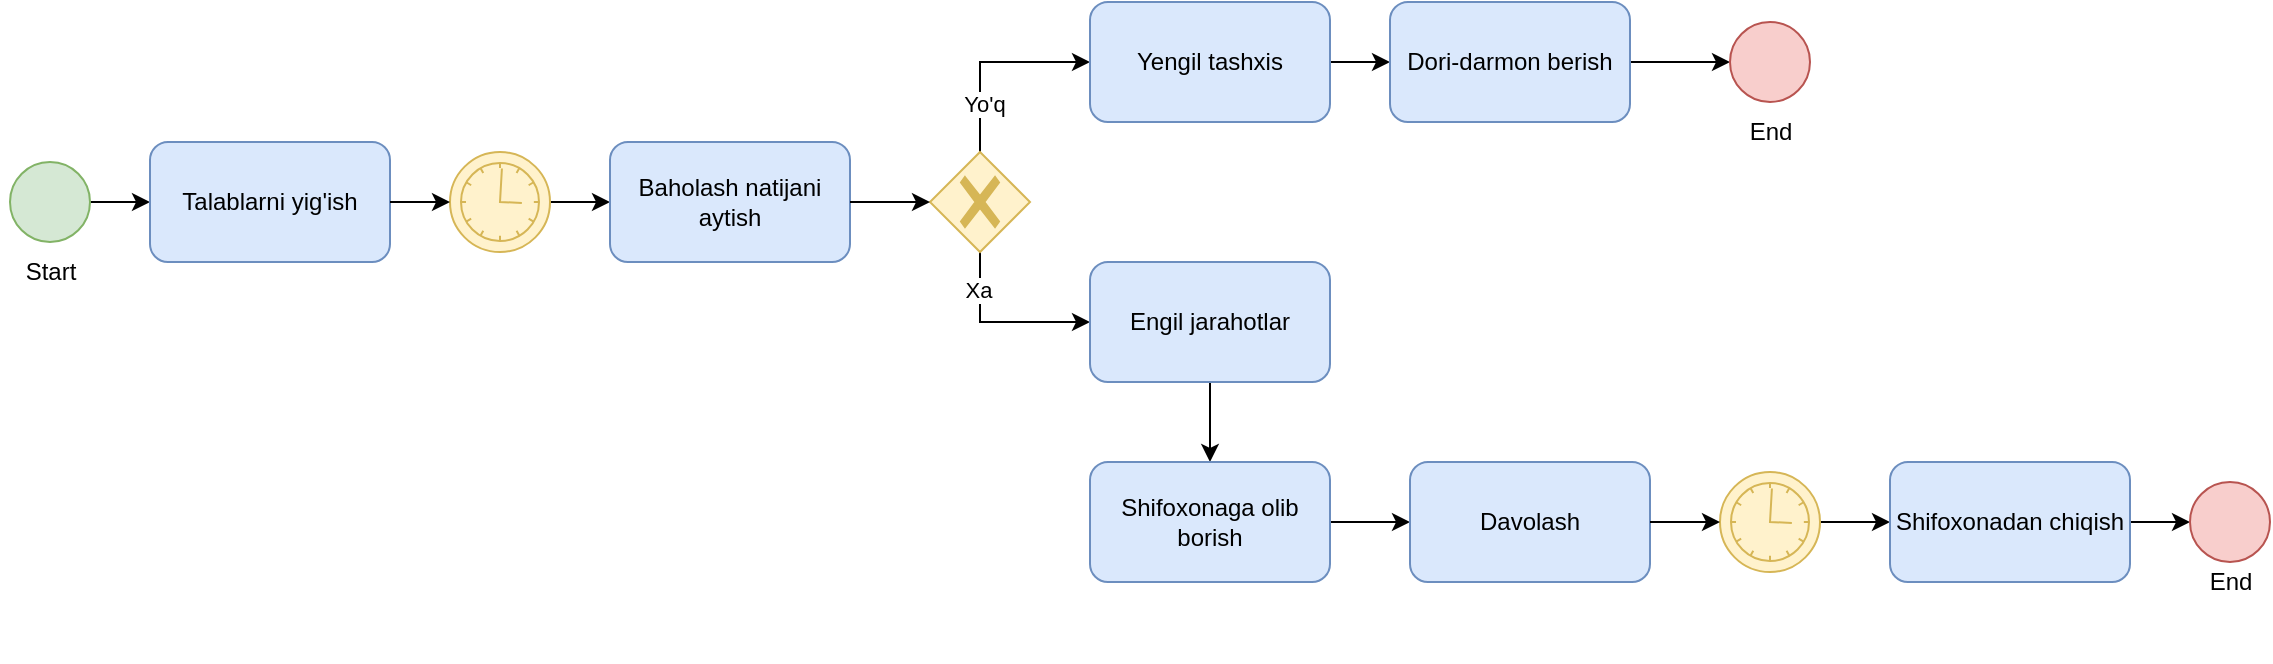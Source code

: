 <mxfile version="23.1.4" type="device">
  <diagram name="Page-1" id="qyOxzfhANkvgEsWqtsQP">
    <mxGraphModel dx="926" dy="460" grid="1" gridSize="10" guides="1" tooltips="1" connect="1" arrows="1" fold="1" page="1" pageScale="1" pageWidth="850" pageHeight="1100" math="0" shadow="0">
      <root>
        <mxCell id="0" />
        <mxCell id="1" parent="0" />
        <mxCell id="mWp2Q2lUFcvzfzCd3Jb8-4" style="edgeStyle=orthogonalEdgeStyle;rounded=0;orthogonalLoop=1;jettySize=auto;html=1;entryX=0;entryY=0.5;entryDx=0;entryDy=0;" edge="1" parent="1" source="mWp2Q2lUFcvzfzCd3Jb8-1" target="mWp2Q2lUFcvzfzCd3Jb8-3">
          <mxGeometry relative="1" as="geometry" />
        </mxCell>
        <mxCell id="mWp2Q2lUFcvzfzCd3Jb8-1" value="" style="ellipse;whiteSpace=wrap;html=1;aspect=fixed;fillColor=#d5e8d4;strokeColor=#82b366;" vertex="1" parent="1">
          <mxGeometry x="80" y="730" width="40" height="40" as="geometry" />
        </mxCell>
        <mxCell id="mWp2Q2lUFcvzfzCd3Jb8-2" value="Start" style="text;html=1;align=center;verticalAlign=middle;resizable=0;points=[];autosize=1;strokeColor=none;fillColor=none;" vertex="1" parent="1">
          <mxGeometry x="75" y="770" width="50" height="30" as="geometry" />
        </mxCell>
        <mxCell id="mWp2Q2lUFcvzfzCd3Jb8-3" value="Talablarni yig&#39;ish" style="rounded=1;whiteSpace=wrap;html=1;fillColor=#dae8fc;strokeColor=#6c8ebf;" vertex="1" parent="1">
          <mxGeometry x="150" y="720" width="120" height="60" as="geometry" />
        </mxCell>
        <mxCell id="mWp2Q2lUFcvzfzCd3Jb8-8" style="edgeStyle=orthogonalEdgeStyle;rounded=0;orthogonalLoop=1;jettySize=auto;html=1;" edge="1" parent="1" source="mWp2Q2lUFcvzfzCd3Jb8-5" target="mWp2Q2lUFcvzfzCd3Jb8-7">
          <mxGeometry relative="1" as="geometry" />
        </mxCell>
        <mxCell id="mWp2Q2lUFcvzfzCd3Jb8-5" value="" style="points=[[0.145,0.145,0],[0.5,0,0],[0.855,0.145,0],[1,0.5,0],[0.855,0.855,0],[0.5,1,0],[0.145,0.855,0],[0,0.5,0]];shape=mxgraph.bpmn.event;html=1;verticalLabelPosition=bottom;labelBackgroundColor=#ffffff;verticalAlign=top;align=center;perimeter=ellipsePerimeter;outlineConnect=0;aspect=fixed;outline=standard;symbol=timer;fillColor=#fff2cc;strokeColor=#d6b656;" vertex="1" parent="1">
          <mxGeometry x="300" y="725" width="50" height="50" as="geometry" />
        </mxCell>
        <mxCell id="mWp2Q2lUFcvzfzCd3Jb8-6" style="edgeStyle=orthogonalEdgeStyle;rounded=0;orthogonalLoop=1;jettySize=auto;html=1;entryX=0;entryY=0.5;entryDx=0;entryDy=0;entryPerimeter=0;" edge="1" parent="1" source="mWp2Q2lUFcvzfzCd3Jb8-3" target="mWp2Q2lUFcvzfzCd3Jb8-5">
          <mxGeometry relative="1" as="geometry" />
        </mxCell>
        <mxCell id="mWp2Q2lUFcvzfzCd3Jb8-7" value="Baholash natijani aytish" style="rounded=1;whiteSpace=wrap;html=1;fillColor=#dae8fc;strokeColor=#6c8ebf;" vertex="1" parent="1">
          <mxGeometry x="380" y="720" width="120" height="60" as="geometry" />
        </mxCell>
        <mxCell id="mWp2Q2lUFcvzfzCd3Jb8-14" style="edgeStyle=orthogonalEdgeStyle;rounded=0;orthogonalLoop=1;jettySize=auto;html=1;entryX=0;entryY=0.5;entryDx=0;entryDy=0;" edge="1" parent="1" source="mWp2Q2lUFcvzfzCd3Jb8-10" target="mWp2Q2lUFcvzfzCd3Jb8-12">
          <mxGeometry relative="1" as="geometry">
            <Array as="points">
              <mxPoint x="565" y="680" />
            </Array>
          </mxGeometry>
        </mxCell>
        <mxCell id="mWp2Q2lUFcvzfzCd3Jb8-18" value="Yo&#39;q" style="edgeLabel;html=1;align=center;verticalAlign=middle;resizable=0;points=[];" vertex="1" connectable="0" parent="mWp2Q2lUFcvzfzCd3Jb8-14">
          <mxGeometry x="-0.512" y="-2" relative="1" as="geometry">
            <mxPoint as="offset" />
          </mxGeometry>
        </mxCell>
        <mxCell id="mWp2Q2lUFcvzfzCd3Jb8-15" style="edgeStyle=orthogonalEdgeStyle;rounded=0;orthogonalLoop=1;jettySize=auto;html=1;entryX=0;entryY=0.5;entryDx=0;entryDy=0;" edge="1" parent="1" source="mWp2Q2lUFcvzfzCd3Jb8-10" target="mWp2Q2lUFcvzfzCd3Jb8-13">
          <mxGeometry relative="1" as="geometry">
            <Array as="points">
              <mxPoint x="565" y="810" />
            </Array>
          </mxGeometry>
        </mxCell>
        <mxCell id="mWp2Q2lUFcvzfzCd3Jb8-17" value="Xa" style="edgeLabel;html=1;align=center;verticalAlign=middle;resizable=0;points=[];" vertex="1" connectable="0" parent="mWp2Q2lUFcvzfzCd3Jb8-15">
          <mxGeometry x="-0.573" y="-1" relative="1" as="geometry">
            <mxPoint as="offset" />
          </mxGeometry>
        </mxCell>
        <mxCell id="mWp2Q2lUFcvzfzCd3Jb8-10" value="" style="points=[[0.25,0.25,0],[0.5,0,0],[0.75,0.25,0],[1,0.5,0],[0.75,0.75,0],[0.5,1,0],[0.25,0.75,0],[0,0.5,0]];shape=mxgraph.bpmn.gateway2;html=1;verticalLabelPosition=bottom;labelBackgroundColor=#ffffff;verticalAlign=top;align=center;perimeter=rhombusPerimeter;outlineConnect=0;outline=none;symbol=none;gwType=exclusive;fillColor=#fff2cc;strokeColor=#d6b656;" vertex="1" parent="1">
          <mxGeometry x="540" y="725" width="50" height="50" as="geometry" />
        </mxCell>
        <mxCell id="mWp2Q2lUFcvzfzCd3Jb8-11" style="edgeStyle=orthogonalEdgeStyle;rounded=0;orthogonalLoop=1;jettySize=auto;html=1;entryX=0;entryY=0.5;entryDx=0;entryDy=0;entryPerimeter=0;" edge="1" parent="1" source="mWp2Q2lUFcvzfzCd3Jb8-7" target="mWp2Q2lUFcvzfzCd3Jb8-10">
          <mxGeometry relative="1" as="geometry" />
        </mxCell>
        <mxCell id="mWp2Q2lUFcvzfzCd3Jb8-20" style="edgeStyle=orthogonalEdgeStyle;rounded=0;orthogonalLoop=1;jettySize=auto;html=1;entryX=0;entryY=0.5;entryDx=0;entryDy=0;" edge="1" parent="1" source="mWp2Q2lUFcvzfzCd3Jb8-12" target="mWp2Q2lUFcvzfzCd3Jb8-19">
          <mxGeometry relative="1" as="geometry" />
        </mxCell>
        <mxCell id="mWp2Q2lUFcvzfzCd3Jb8-12" value="Yengil tashxis" style="rounded=1;whiteSpace=wrap;html=1;fillColor=#dae8fc;strokeColor=#6c8ebf;" vertex="1" parent="1">
          <mxGeometry x="620" y="650" width="120" height="60" as="geometry" />
        </mxCell>
        <mxCell id="mWp2Q2lUFcvzfzCd3Jb8-25" style="edgeStyle=orthogonalEdgeStyle;rounded=0;orthogonalLoop=1;jettySize=auto;html=1;" edge="1" parent="1" source="mWp2Q2lUFcvzfzCd3Jb8-13" target="mWp2Q2lUFcvzfzCd3Jb8-24">
          <mxGeometry relative="1" as="geometry" />
        </mxCell>
        <mxCell id="mWp2Q2lUFcvzfzCd3Jb8-13" value="Engil jarahotlar" style="rounded=1;whiteSpace=wrap;html=1;fillColor=#dae8fc;strokeColor=#6c8ebf;" vertex="1" parent="1">
          <mxGeometry x="620" y="780" width="120" height="60" as="geometry" />
        </mxCell>
        <mxCell id="mWp2Q2lUFcvzfzCd3Jb8-22" style="edgeStyle=orthogonalEdgeStyle;rounded=0;orthogonalLoop=1;jettySize=auto;html=1;entryX=0;entryY=0.5;entryDx=0;entryDy=0;" edge="1" parent="1" source="mWp2Q2lUFcvzfzCd3Jb8-19" target="mWp2Q2lUFcvzfzCd3Jb8-21">
          <mxGeometry relative="1" as="geometry" />
        </mxCell>
        <mxCell id="mWp2Q2lUFcvzfzCd3Jb8-19" value="Dori-darmon berish" style="rounded=1;whiteSpace=wrap;html=1;fillColor=#dae8fc;strokeColor=#6c8ebf;" vertex="1" parent="1">
          <mxGeometry x="770" y="650" width="120" height="60" as="geometry" />
        </mxCell>
        <mxCell id="mWp2Q2lUFcvzfzCd3Jb8-21" value="" style="ellipse;whiteSpace=wrap;html=1;aspect=fixed;fillColor=#f8cecc;strokeColor=#b85450;" vertex="1" parent="1">
          <mxGeometry x="940" y="660" width="40" height="40" as="geometry" />
        </mxCell>
        <mxCell id="mWp2Q2lUFcvzfzCd3Jb8-23" value="End" style="text;html=1;align=center;verticalAlign=middle;resizable=0;points=[];autosize=1;strokeColor=none;fillColor=none;" vertex="1" parent="1">
          <mxGeometry x="940" y="700" width="40" height="30" as="geometry" />
        </mxCell>
        <mxCell id="mWp2Q2lUFcvzfzCd3Jb8-27" style="edgeStyle=orthogonalEdgeStyle;rounded=0;orthogonalLoop=1;jettySize=auto;html=1;entryX=0;entryY=0.5;entryDx=0;entryDy=0;" edge="1" parent="1" source="mWp2Q2lUFcvzfzCd3Jb8-24" target="mWp2Q2lUFcvzfzCd3Jb8-26">
          <mxGeometry relative="1" as="geometry" />
        </mxCell>
        <mxCell id="mWp2Q2lUFcvzfzCd3Jb8-24" value="Shifoxonaga olib borish" style="rounded=1;whiteSpace=wrap;html=1;fillColor=#dae8fc;strokeColor=#6c8ebf;" vertex="1" parent="1">
          <mxGeometry x="620" y="880" width="120" height="60" as="geometry" />
        </mxCell>
        <mxCell id="mWp2Q2lUFcvzfzCd3Jb8-26" value="Davolash" style="rounded=1;whiteSpace=wrap;html=1;fillColor=#dae8fc;strokeColor=#6c8ebf;" vertex="1" parent="1">
          <mxGeometry x="780" y="880" width="120" height="60" as="geometry" />
        </mxCell>
        <mxCell id="mWp2Q2lUFcvzfzCd3Jb8-31" style="edgeStyle=orthogonalEdgeStyle;rounded=0;orthogonalLoop=1;jettySize=auto;html=1;entryX=0;entryY=0.5;entryDx=0;entryDy=0;" edge="1" parent="1" source="mWp2Q2lUFcvzfzCd3Jb8-28" target="mWp2Q2lUFcvzfzCd3Jb8-30">
          <mxGeometry relative="1" as="geometry" />
        </mxCell>
        <mxCell id="mWp2Q2lUFcvzfzCd3Jb8-28" value="" style="points=[[0.145,0.145,0],[0.5,0,0],[0.855,0.145,0],[1,0.5,0],[0.855,0.855,0],[0.5,1,0],[0.145,0.855,0],[0,0.5,0]];shape=mxgraph.bpmn.event;html=1;verticalLabelPosition=bottom;labelBackgroundColor=#ffffff;verticalAlign=top;align=center;perimeter=ellipsePerimeter;outlineConnect=0;aspect=fixed;outline=standard;symbol=timer;fillColor=#fff2cc;strokeColor=#d6b656;" vertex="1" parent="1">
          <mxGeometry x="935" y="885" width="50" height="50" as="geometry" />
        </mxCell>
        <mxCell id="mWp2Q2lUFcvzfzCd3Jb8-29" style="edgeStyle=orthogonalEdgeStyle;rounded=0;orthogonalLoop=1;jettySize=auto;html=1;entryX=0;entryY=0.5;entryDx=0;entryDy=0;entryPerimeter=0;" edge="1" parent="1" source="mWp2Q2lUFcvzfzCd3Jb8-26" target="mWp2Q2lUFcvzfzCd3Jb8-28">
          <mxGeometry relative="1" as="geometry" />
        </mxCell>
        <mxCell id="mWp2Q2lUFcvzfzCd3Jb8-35" style="edgeStyle=orthogonalEdgeStyle;rounded=0;orthogonalLoop=1;jettySize=auto;html=1;" edge="1" parent="1" source="mWp2Q2lUFcvzfzCd3Jb8-30" target="mWp2Q2lUFcvzfzCd3Jb8-33">
          <mxGeometry relative="1" as="geometry" />
        </mxCell>
        <mxCell id="mWp2Q2lUFcvzfzCd3Jb8-30" value="Shifoxonadan chiqish" style="rounded=1;whiteSpace=wrap;html=1;fillColor=#dae8fc;strokeColor=#6c8ebf;" vertex="1" parent="1">
          <mxGeometry x="1020" y="880" width="120" height="60" as="geometry" />
        </mxCell>
        <mxCell id="mWp2Q2lUFcvzfzCd3Jb8-33" value="" style="ellipse;whiteSpace=wrap;html=1;aspect=fixed;fillColor=#f8cecc;strokeColor=#b85450;" vertex="1" parent="1">
          <mxGeometry x="1170" y="890" width="40" height="40" as="geometry" />
        </mxCell>
        <mxCell id="mWp2Q2lUFcvzfzCd3Jb8-34" value="End" style="text;html=1;align=center;verticalAlign=middle;resizable=0;points=[];autosize=1;strokeColor=none;fillColor=none;" vertex="1" parent="1">
          <mxGeometry x="1170" y="925" width="40" height="30" as="geometry" />
        </mxCell>
        <mxCell id="mWp2Q2lUFcvzfzCd3Jb8-36" value="&amp;nbsp;" style="text;whiteSpace=wrap;html=1;" vertex="1" parent="1">
          <mxGeometry x="990" y="940" width="40" height="40" as="geometry" />
        </mxCell>
      </root>
    </mxGraphModel>
  </diagram>
</mxfile>
